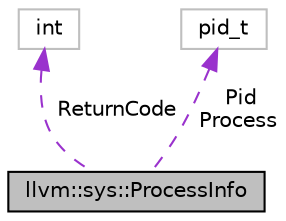 digraph "llvm::sys::ProcessInfo"
{
 // LATEX_PDF_SIZE
  bgcolor="transparent";
  edge [fontname="Helvetica",fontsize="10",labelfontname="Helvetica",labelfontsize="10"];
  node [fontname="Helvetica",fontsize="10",shape=record];
  Node1 [label="llvm::sys::ProcessInfo",height=0.2,width=0.4,color="black", fillcolor="grey75", style="filled", fontcolor="black",tooltip="This struct encapsulates information about a process."];
  Node2 -> Node1 [dir="back",color="darkorchid3",fontsize="10",style="dashed",label=" ReturnCode" ,fontname="Helvetica"];
  Node2 [label="int",height=0.2,width=0.4,color="grey75",tooltip=" "];
  Node3 -> Node1 [dir="back",color="darkorchid3",fontsize="10",style="dashed",label=" Pid\nProcess" ,fontname="Helvetica"];
  Node3 [label="pid_t",height=0.2,width=0.4,color="grey75",tooltip=" "];
}
